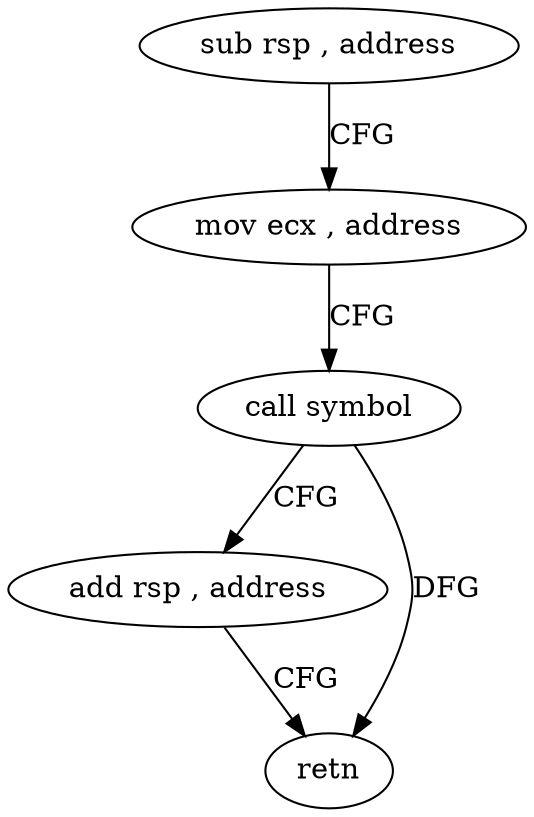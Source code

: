 digraph "func" {
"4245391" [label = "sub rsp , address" ]
"4245395" [label = "mov ecx , address" ]
"4245400" [label = "call symbol" ]
"4245405" [label = "add rsp , address" ]
"4245409" [label = "retn" ]
"4245391" -> "4245395" [ label = "CFG" ]
"4245395" -> "4245400" [ label = "CFG" ]
"4245400" -> "4245405" [ label = "CFG" ]
"4245400" -> "4245409" [ label = "DFG" ]
"4245405" -> "4245409" [ label = "CFG" ]
}
